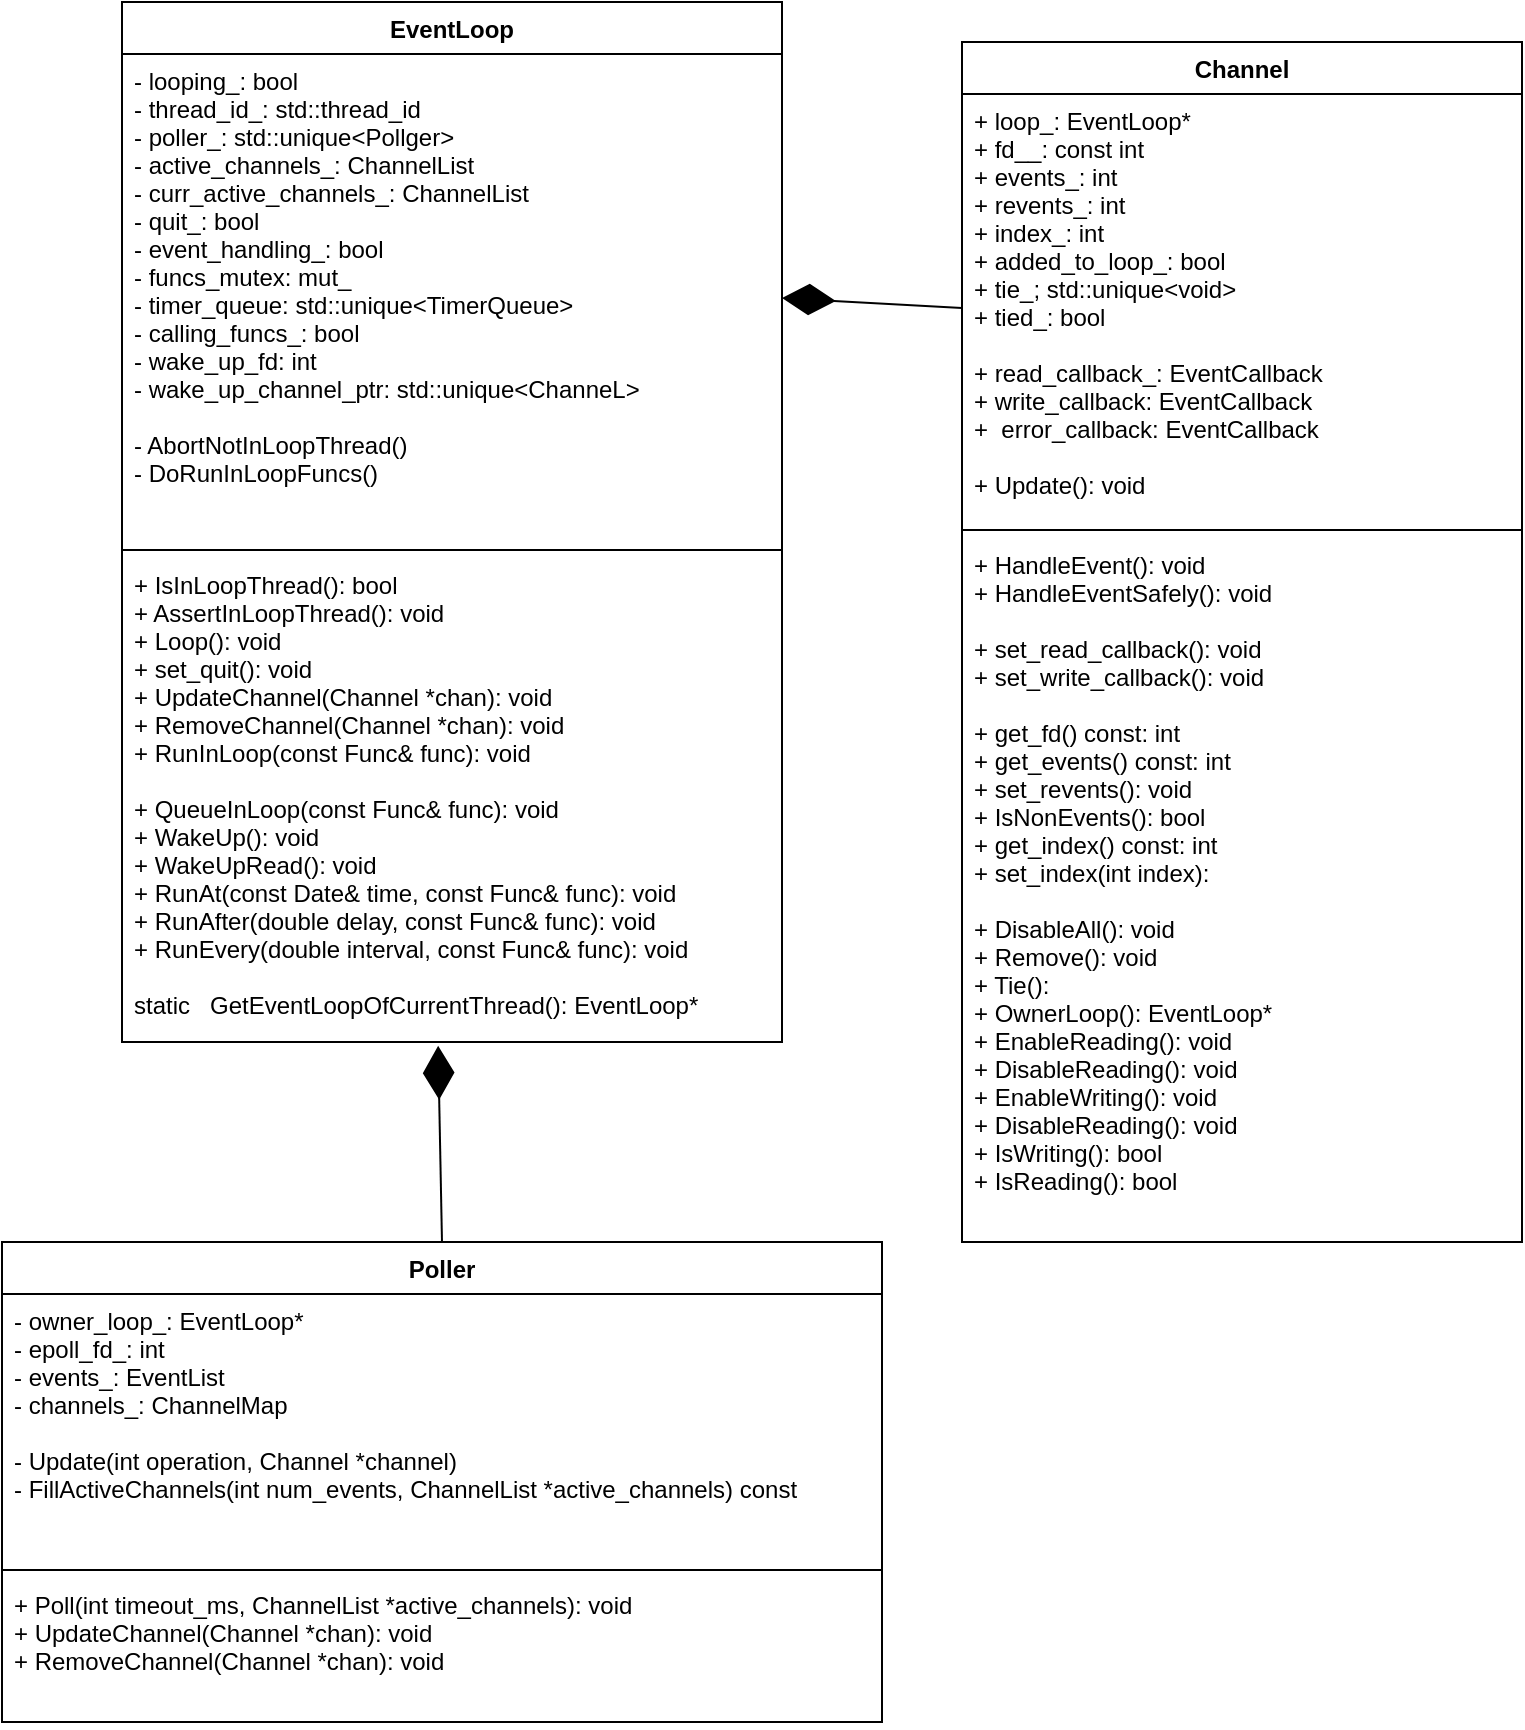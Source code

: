 <mxfile version="20.0.1" type="github">
  <diagram id="wbar-DZNt5Y-Bxtzc0fq" name="Page-1">
    <mxGraphModel dx="1386" dy="711" grid="1" gridSize="10" guides="1" tooltips="1" connect="1" arrows="1" fold="1" page="1" pageScale="1" pageWidth="850" pageHeight="1100" math="0" shadow="0">
      <root>
        <mxCell id="0" />
        <mxCell id="1" parent="0" />
        <mxCell id="YUDDeTs7dCrq4I4m945b-2" value="EventLoop" style="swimlane;fontStyle=1;align=center;verticalAlign=top;childLayout=stackLayout;horizontal=1;startSize=26;horizontalStack=0;resizeParent=1;resizeParentMax=0;resizeLast=0;collapsible=1;marginBottom=0;" vertex="1" parent="1">
          <mxGeometry x="100" y="20" width="330" height="520" as="geometry" />
        </mxCell>
        <mxCell id="YUDDeTs7dCrq4I4m945b-3" value="- looping_: bool&#xa;- thread_id_: std::thread_id&#xa;- poller_: std::unique&lt;Pollger&gt;&#xa;- active_channels_: ChannelList&#xa;- curr_active_channels_: ChannelList&#xa;- quit_: bool&#xa;- event_handling_: bool&#xa;- funcs_mutex: mut_&#xa;- timer_queue: std::unique&lt;TimerQueue&gt;&#xa;- calling_funcs_: bool&#xa;- wake_up_fd: int&#xa;- wake_up_channel_ptr: std::unique&lt;ChanneL&gt;&#xa;&#xa;- AbortNotInLoopThread()&#xa;- DoRunInLoopFuncs()&#xa;" style="text;strokeColor=none;fillColor=none;align=left;verticalAlign=top;spacingLeft=4;spacingRight=4;overflow=hidden;rotatable=0;points=[[0,0.5],[1,0.5]];portConstraint=eastwest;" vertex="1" parent="YUDDeTs7dCrq4I4m945b-2">
          <mxGeometry y="26" width="330" height="244" as="geometry" />
        </mxCell>
        <mxCell id="YUDDeTs7dCrq4I4m945b-4" value="" style="line;strokeWidth=1;fillColor=none;align=left;verticalAlign=middle;spacingTop=-1;spacingLeft=3;spacingRight=3;rotatable=0;labelPosition=right;points=[];portConstraint=eastwest;" vertex="1" parent="YUDDeTs7dCrq4I4m945b-2">
          <mxGeometry y="270" width="330" height="8" as="geometry" />
        </mxCell>
        <mxCell id="YUDDeTs7dCrq4I4m945b-5" value="+ IsInLoopThread(): bool&#xa;+ AssertInLoopThread(): void&#xa;+ Loop(): void&#xa;+ set_quit(): void&#xa;+ UpdateChannel(Channel *chan): void&#xa;+ RemoveChannel(Channel *chan): void&#xa;+ RunInLoop(const Func&amp; func): void&#xa;&#xa;+ QueueInLoop(const Func&amp; func): void&#xa;+ WakeUp(): void&#xa;+ WakeUpRead(): void&#xa;+ RunAt(const Date&amp; time, const Func&amp; func): void&#xa;+ RunAfter(double delay, const Func&amp; func): void&#xa;+ RunEvery(double interval, const Func&amp; func): void&#xa;&#xa;static   GetEventLoopOfCurrentThread(): EventLoop*&#xa;" style="text;strokeColor=none;fillColor=none;align=left;verticalAlign=top;spacingLeft=4;spacingRight=4;overflow=hidden;rotatable=0;points=[[0,0.5],[1,0.5]];portConstraint=eastwest;" vertex="1" parent="YUDDeTs7dCrq4I4m945b-2">
          <mxGeometry y="278" width="330" height="242" as="geometry" />
        </mxCell>
        <mxCell id="YUDDeTs7dCrq4I4m945b-10" value="Channel" style="swimlane;fontStyle=1;align=center;verticalAlign=top;childLayout=stackLayout;horizontal=1;startSize=26;horizontalStack=0;resizeParent=1;resizeParentMax=0;resizeLast=0;collapsible=1;marginBottom=0;" vertex="1" parent="1">
          <mxGeometry x="520" y="40" width="280" height="600" as="geometry">
            <mxRectangle x="520" y="40" width="80" height="26" as="alternateBounds" />
          </mxGeometry>
        </mxCell>
        <mxCell id="YUDDeTs7dCrq4I4m945b-11" value="+ loop_: EventLoop*&#xa;+ fd__: const int&#xa;+ events_: int&#xa;+ revents_: int&#xa;+ index_: int&#xa;+ added_to_loop_: bool&#xa;+ tie_; std::unique&lt;void&gt;&#xa;+ tied_: bool&#xa;&#xa;+ read_callback_: EventCallback&#xa;+ write_callback: EventCallback&#xa;+  error_callback: EventCallback&#xa;&#xa;+ Update(): void&#xa;" style="text;strokeColor=none;fillColor=none;align=left;verticalAlign=top;spacingLeft=4;spacingRight=4;overflow=hidden;rotatable=0;points=[[0,0.5],[1,0.5]];portConstraint=eastwest;" vertex="1" parent="YUDDeTs7dCrq4I4m945b-10">
          <mxGeometry y="26" width="280" height="214" as="geometry" />
        </mxCell>
        <mxCell id="YUDDeTs7dCrq4I4m945b-12" value="" style="line;strokeWidth=1;fillColor=none;align=left;verticalAlign=middle;spacingTop=-1;spacingLeft=3;spacingRight=3;rotatable=0;labelPosition=right;points=[];portConstraint=eastwest;" vertex="1" parent="YUDDeTs7dCrq4I4m945b-10">
          <mxGeometry y="240" width="280" height="8" as="geometry" />
        </mxCell>
        <mxCell id="YUDDeTs7dCrq4I4m945b-13" value="+ HandleEvent(): void&#xa;+ HandleEventSafely(): void&#xa;&#xa;+ set_read_callback(): void&#xa;+ set_write_callback(): void&#xa;&#xa;+ get_fd() const: int&#xa;+ get_events() const: int&#xa;+ set_revents(): void&#xa;+ IsNonEvents(): bool&#xa;+ get_index() const: int&#xa;+ set_index(int index): &#xa;&#xa;+ DisableAll(): void&#xa;+ Remove(): void&#xa;+ Tie(): &#xa;+ OwnerLoop(): EventLoop*&#xa;+ EnableReading(): void&#xa;+ DisableReading(): void&#xa;+ EnableWriting(): void&#xa;+ DisableReading(): void&#xa;+ IsWriting(): bool&#xa;+ IsReading(): bool&#xa;" style="text;strokeColor=none;fillColor=none;align=left;verticalAlign=top;spacingLeft=4;spacingRight=4;overflow=hidden;rotatable=0;points=[[0,0.5],[1,0.5]];portConstraint=eastwest;" vertex="1" parent="YUDDeTs7dCrq4I4m945b-10">
          <mxGeometry y="248" width="280" height="352" as="geometry" />
        </mxCell>
        <mxCell id="YUDDeTs7dCrq4I4m945b-14" value="Poller" style="swimlane;fontStyle=1;align=center;verticalAlign=top;childLayout=stackLayout;horizontal=1;startSize=26;horizontalStack=0;resizeParent=1;resizeParentMax=0;resizeLast=0;collapsible=1;marginBottom=0;" vertex="1" parent="1">
          <mxGeometry x="40" y="640" width="440" height="240" as="geometry" />
        </mxCell>
        <mxCell id="YUDDeTs7dCrq4I4m945b-15" value="- owner_loop_: EventLoop*&#xa;- epoll_fd_: int&#xa;- events_: EventList&#xa;- channels_: ChannelMap&#xa;&#xa;- Update(int operation, Channel *channel)&#xa;- FillActiveChannels(int num_events, ChannelList *active_channels) const&#xa;" style="text;strokeColor=none;fillColor=none;align=left;verticalAlign=top;spacingLeft=4;spacingRight=4;overflow=hidden;rotatable=0;points=[[0,0.5],[1,0.5]];portConstraint=eastwest;" vertex="1" parent="YUDDeTs7dCrq4I4m945b-14">
          <mxGeometry y="26" width="440" height="134" as="geometry" />
        </mxCell>
        <mxCell id="YUDDeTs7dCrq4I4m945b-16" value="" style="line;strokeWidth=1;fillColor=none;align=left;verticalAlign=middle;spacingTop=-1;spacingLeft=3;spacingRight=3;rotatable=0;labelPosition=right;points=[];portConstraint=eastwest;" vertex="1" parent="YUDDeTs7dCrq4I4m945b-14">
          <mxGeometry y="160" width="440" height="8" as="geometry" />
        </mxCell>
        <mxCell id="YUDDeTs7dCrq4I4m945b-17" value="+ Poll(int timeout_ms, ChannelList *active_channels): void&#xa;+ UpdateChannel(Channel *chan): void&#xa;+ RemoveChannel(Channel *chan): void&#xa;" style="text;strokeColor=none;fillColor=none;align=left;verticalAlign=top;spacingLeft=4;spacingRight=4;overflow=hidden;rotatable=0;points=[[0,0.5],[1,0.5]];portConstraint=eastwest;" vertex="1" parent="YUDDeTs7dCrq4I4m945b-14">
          <mxGeometry y="168" width="440" height="72" as="geometry" />
        </mxCell>
        <mxCell id="YUDDeTs7dCrq4I4m945b-18" value="" style="endArrow=diamondThin;endFill=1;endSize=24;html=1;rounded=0;exitX=0;exitY=0.5;exitDx=0;exitDy=0;entryX=1;entryY=0.5;entryDx=0;entryDy=0;" edge="1" parent="1" source="YUDDeTs7dCrq4I4m945b-11" target="YUDDeTs7dCrq4I4m945b-3">
          <mxGeometry width="160" relative="1" as="geometry">
            <mxPoint x="340" y="220" as="sourcePoint" />
            <mxPoint x="430" y="100" as="targetPoint" />
          </mxGeometry>
        </mxCell>
        <mxCell id="YUDDeTs7dCrq4I4m945b-19" value="" style="endArrow=diamondThin;endFill=1;endSize=24;html=1;rounded=0;entryX=0.479;entryY=1.008;entryDx=0;entryDy=0;entryPerimeter=0;exitX=0.5;exitY=0;exitDx=0;exitDy=0;" edge="1" parent="1" source="YUDDeTs7dCrq4I4m945b-14" target="YUDDeTs7dCrq4I4m945b-5">
          <mxGeometry width="160" relative="1" as="geometry">
            <mxPoint x="230" y="610" as="sourcePoint" />
            <mxPoint x="390" y="610" as="targetPoint" />
          </mxGeometry>
        </mxCell>
      </root>
    </mxGraphModel>
  </diagram>
</mxfile>
